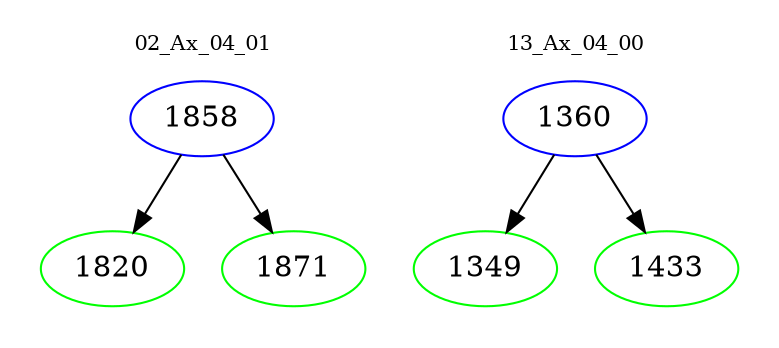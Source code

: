 digraph{
subgraph cluster_0 {
color = white
label = "02_Ax_04_01";
fontsize=10;
T0_1858 [label="1858", color="blue"]
T0_1858 -> T0_1820 [color="black"]
T0_1820 [label="1820", color="green"]
T0_1858 -> T0_1871 [color="black"]
T0_1871 [label="1871", color="green"]
}
subgraph cluster_1 {
color = white
label = "13_Ax_04_00";
fontsize=10;
T1_1360 [label="1360", color="blue"]
T1_1360 -> T1_1349 [color="black"]
T1_1349 [label="1349", color="green"]
T1_1360 -> T1_1433 [color="black"]
T1_1433 [label="1433", color="green"]
}
}
